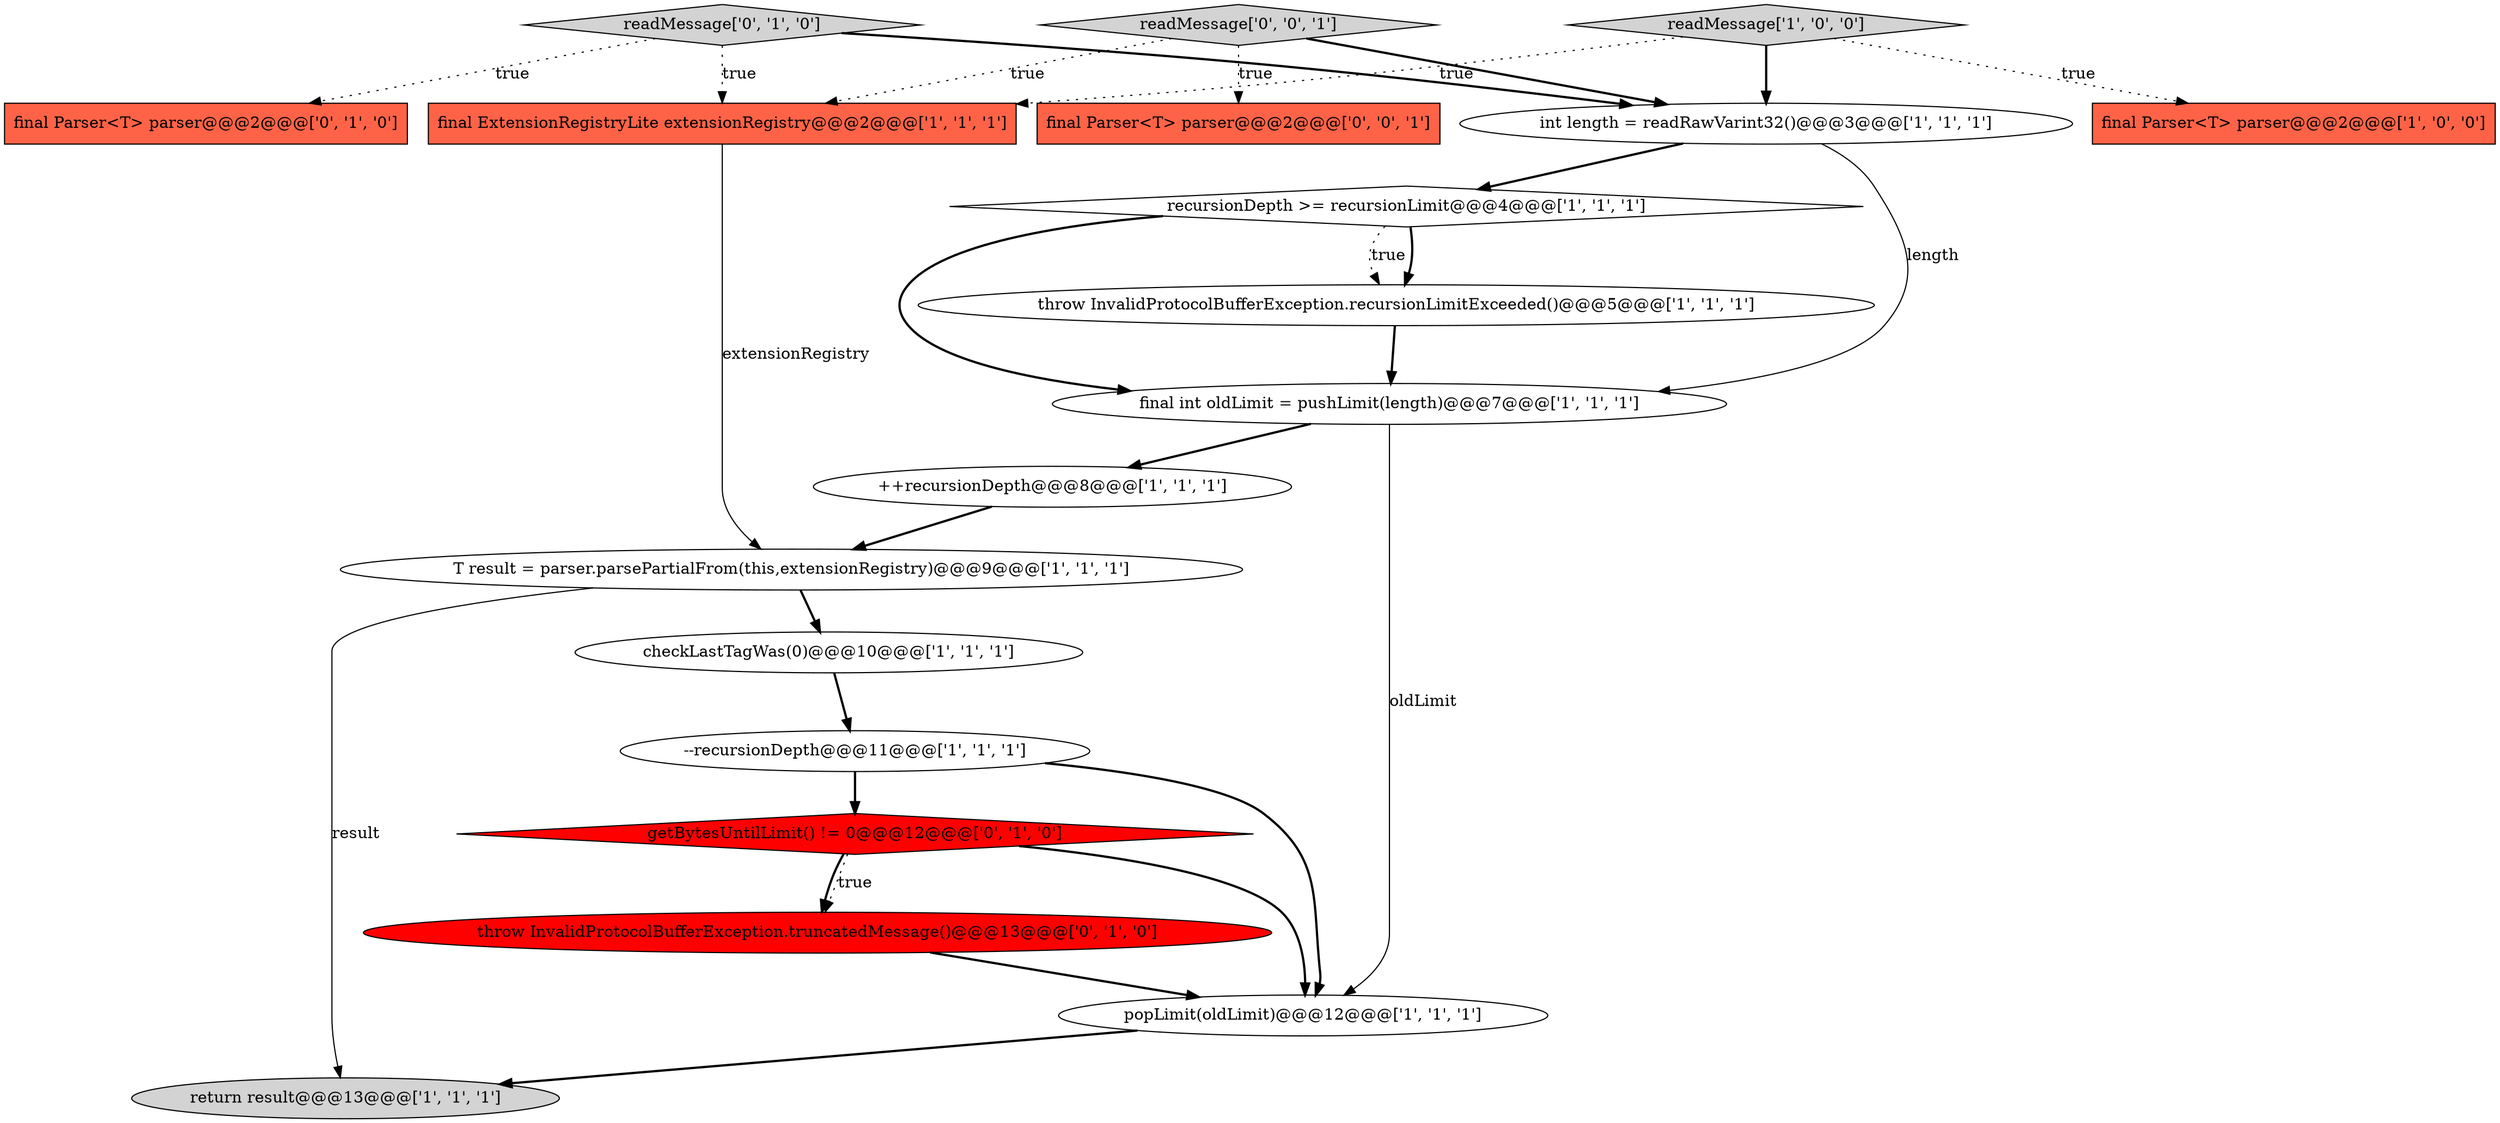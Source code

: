 digraph {
14 [style = filled, label = "final Parser<T> parser@@@2@@@['0', '1', '0']", fillcolor = tomato, shape = box image = "AAA0AAABBB2BBB"];
1 [style = filled, label = "recursionDepth >= recursionLimit@@@4@@@['1', '1', '1']", fillcolor = white, shape = diamond image = "AAA0AAABBB1BBB"];
0 [style = filled, label = "final Parser<T> parser@@@2@@@['1', '0', '0']", fillcolor = tomato, shape = box image = "AAA0AAABBB1BBB"];
3 [style = filled, label = "final ExtensionRegistryLite extensionRegistry@@@2@@@['1', '1', '1']", fillcolor = tomato, shape = box image = "AAA0AAABBB1BBB"];
6 [style = filled, label = "T result = parser.parsePartialFrom(this,extensionRegistry)@@@9@@@['1', '1', '1']", fillcolor = white, shape = ellipse image = "AAA0AAABBB1BBB"];
7 [style = filled, label = "final int oldLimit = pushLimit(length)@@@7@@@['1', '1', '1']", fillcolor = white, shape = ellipse image = "AAA0AAABBB1BBB"];
5 [style = filled, label = "throw InvalidProtocolBufferException.recursionLimitExceeded()@@@5@@@['1', '1', '1']", fillcolor = white, shape = ellipse image = "AAA0AAABBB1BBB"];
15 [style = filled, label = "throw InvalidProtocolBufferException.truncatedMessage()@@@13@@@['0', '1', '0']", fillcolor = red, shape = ellipse image = "AAA1AAABBB2BBB"];
17 [style = filled, label = "final Parser<T> parser@@@2@@@['0', '0', '1']", fillcolor = tomato, shape = box image = "AAA0AAABBB3BBB"];
8 [style = filled, label = "checkLastTagWas(0)@@@10@@@['1', '1', '1']", fillcolor = white, shape = ellipse image = "AAA0AAABBB1BBB"];
2 [style = filled, label = "return result@@@13@@@['1', '1', '1']", fillcolor = lightgray, shape = ellipse image = "AAA0AAABBB1BBB"];
10 [style = filled, label = "++recursionDepth@@@8@@@['1', '1', '1']", fillcolor = white, shape = ellipse image = "AAA0AAABBB1BBB"];
4 [style = filled, label = "int length = readRawVarint32()@@@3@@@['1', '1', '1']", fillcolor = white, shape = ellipse image = "AAA0AAABBB1BBB"];
16 [style = filled, label = "getBytesUntilLimit() != 0@@@12@@@['0', '1', '0']", fillcolor = red, shape = diamond image = "AAA1AAABBB2BBB"];
11 [style = filled, label = "--recursionDepth@@@11@@@['1', '1', '1']", fillcolor = white, shape = ellipse image = "AAA0AAABBB1BBB"];
13 [style = filled, label = "readMessage['0', '1', '0']", fillcolor = lightgray, shape = diamond image = "AAA0AAABBB2BBB"];
18 [style = filled, label = "readMessage['0', '0', '1']", fillcolor = lightgray, shape = diamond image = "AAA0AAABBB3BBB"];
12 [style = filled, label = "readMessage['1', '0', '0']", fillcolor = lightgray, shape = diamond image = "AAA0AAABBB1BBB"];
9 [style = filled, label = "popLimit(oldLimit)@@@12@@@['1', '1', '1']", fillcolor = white, shape = ellipse image = "AAA0AAABBB1BBB"];
1->5 [style = bold, label=""];
11->16 [style = bold, label=""];
16->15 [style = bold, label=""];
12->3 [style = dotted, label="true"];
13->3 [style = dotted, label="true"];
7->10 [style = bold, label=""];
9->2 [style = bold, label=""];
11->9 [style = bold, label=""];
1->7 [style = bold, label=""];
10->6 [style = bold, label=""];
7->9 [style = solid, label="oldLimit"];
4->7 [style = solid, label="length"];
18->4 [style = bold, label=""];
12->4 [style = bold, label=""];
15->9 [style = bold, label=""];
18->3 [style = dotted, label="true"];
6->8 [style = bold, label=""];
3->6 [style = solid, label="extensionRegistry"];
12->0 [style = dotted, label="true"];
5->7 [style = bold, label=""];
4->1 [style = bold, label=""];
18->17 [style = dotted, label="true"];
13->14 [style = dotted, label="true"];
8->11 [style = bold, label=""];
1->5 [style = dotted, label="true"];
16->9 [style = bold, label=""];
6->2 [style = solid, label="result"];
16->15 [style = dotted, label="true"];
13->4 [style = bold, label=""];
}
